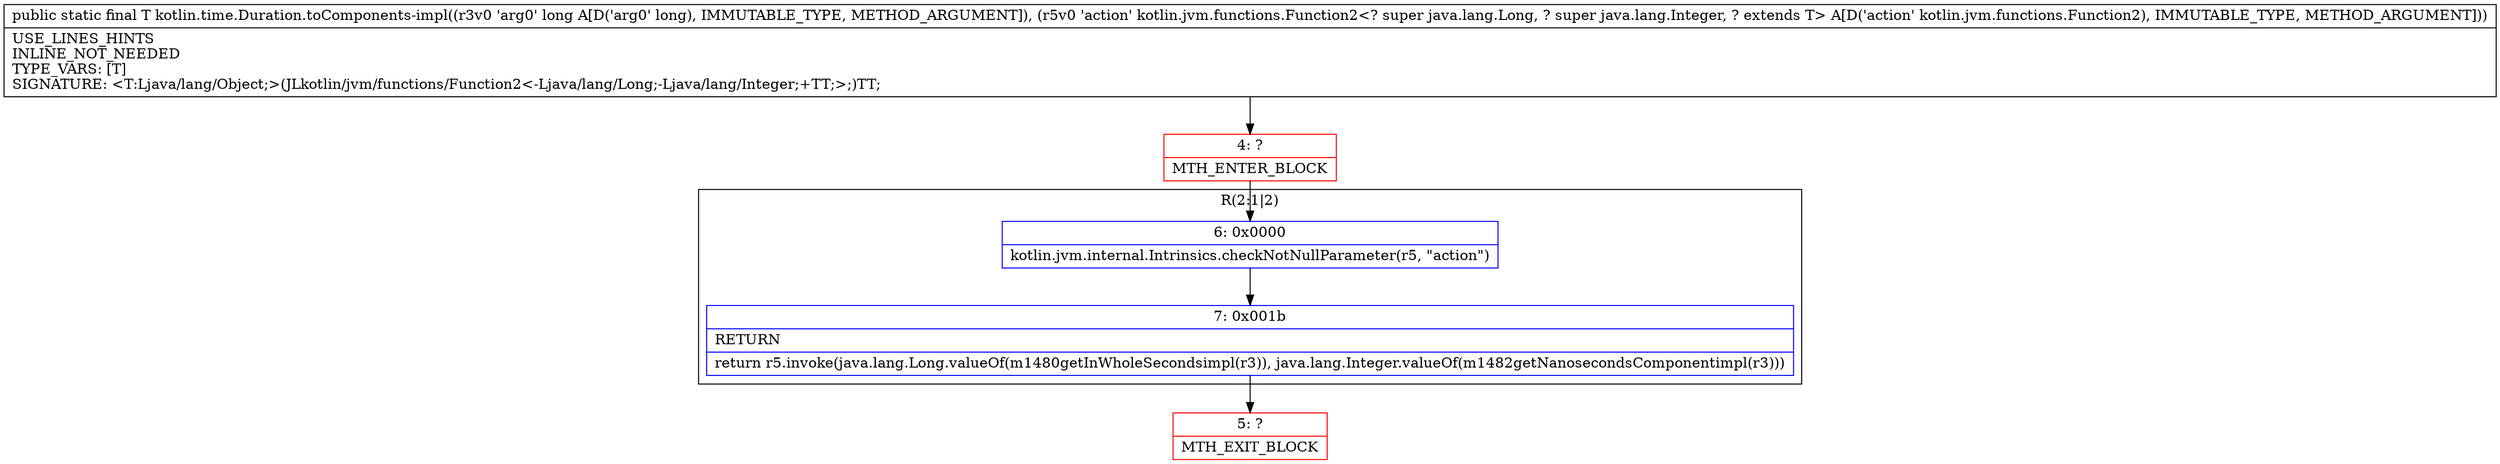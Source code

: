 digraph "CFG forkotlin.time.Duration.toComponents\-impl(JLkotlin\/jvm\/functions\/Function2;)Ljava\/lang\/Object;" {
subgraph cluster_Region_1900487137 {
label = "R(2:1|2)";
node [shape=record,color=blue];
Node_6 [shape=record,label="{6\:\ 0x0000|kotlin.jvm.internal.Intrinsics.checkNotNullParameter(r5, \"action\")\l}"];
Node_7 [shape=record,label="{7\:\ 0x001b|RETURN\l|return r5.invoke(java.lang.Long.valueOf(m1480getInWholeSecondsimpl(r3)), java.lang.Integer.valueOf(m1482getNanosecondsComponentimpl(r3)))\l}"];
}
Node_4 [shape=record,color=red,label="{4\:\ ?|MTH_ENTER_BLOCK\l}"];
Node_5 [shape=record,color=red,label="{5\:\ ?|MTH_EXIT_BLOCK\l}"];
MethodNode[shape=record,label="{public static final T kotlin.time.Duration.toComponents\-impl((r3v0 'arg0' long A[D('arg0' long), IMMUTABLE_TYPE, METHOD_ARGUMENT]), (r5v0 'action' kotlin.jvm.functions.Function2\<? super java.lang.Long, ? super java.lang.Integer, ? extends T\> A[D('action' kotlin.jvm.functions.Function2), IMMUTABLE_TYPE, METHOD_ARGUMENT]))  | USE_LINES_HINTS\lINLINE_NOT_NEEDED\lTYPE_VARS: [T]\lSIGNATURE: \<T:Ljava\/lang\/Object;\>(JLkotlin\/jvm\/functions\/Function2\<\-Ljava\/lang\/Long;\-Ljava\/lang\/Integer;+TT;\>;)TT;\l}"];
MethodNode -> Node_4;Node_6 -> Node_7;
Node_7 -> Node_5;
Node_4 -> Node_6;
}


